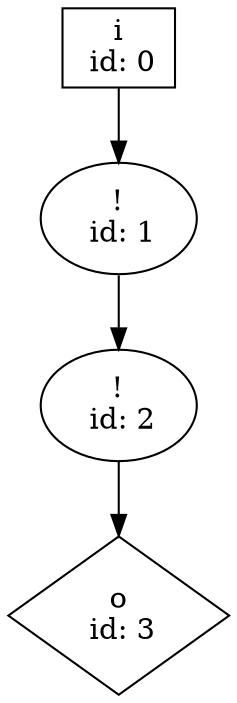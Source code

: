 digraph G {
n0 [label="i\n id: 0",shape="box"];
n1 [label="!\n id: 1"];
n2 [label="!\n id: 2"];
n3 [label="o\n id: 3",shape="diamond"];
n0 -> n1
n1 -> n2
n2 -> n3
}